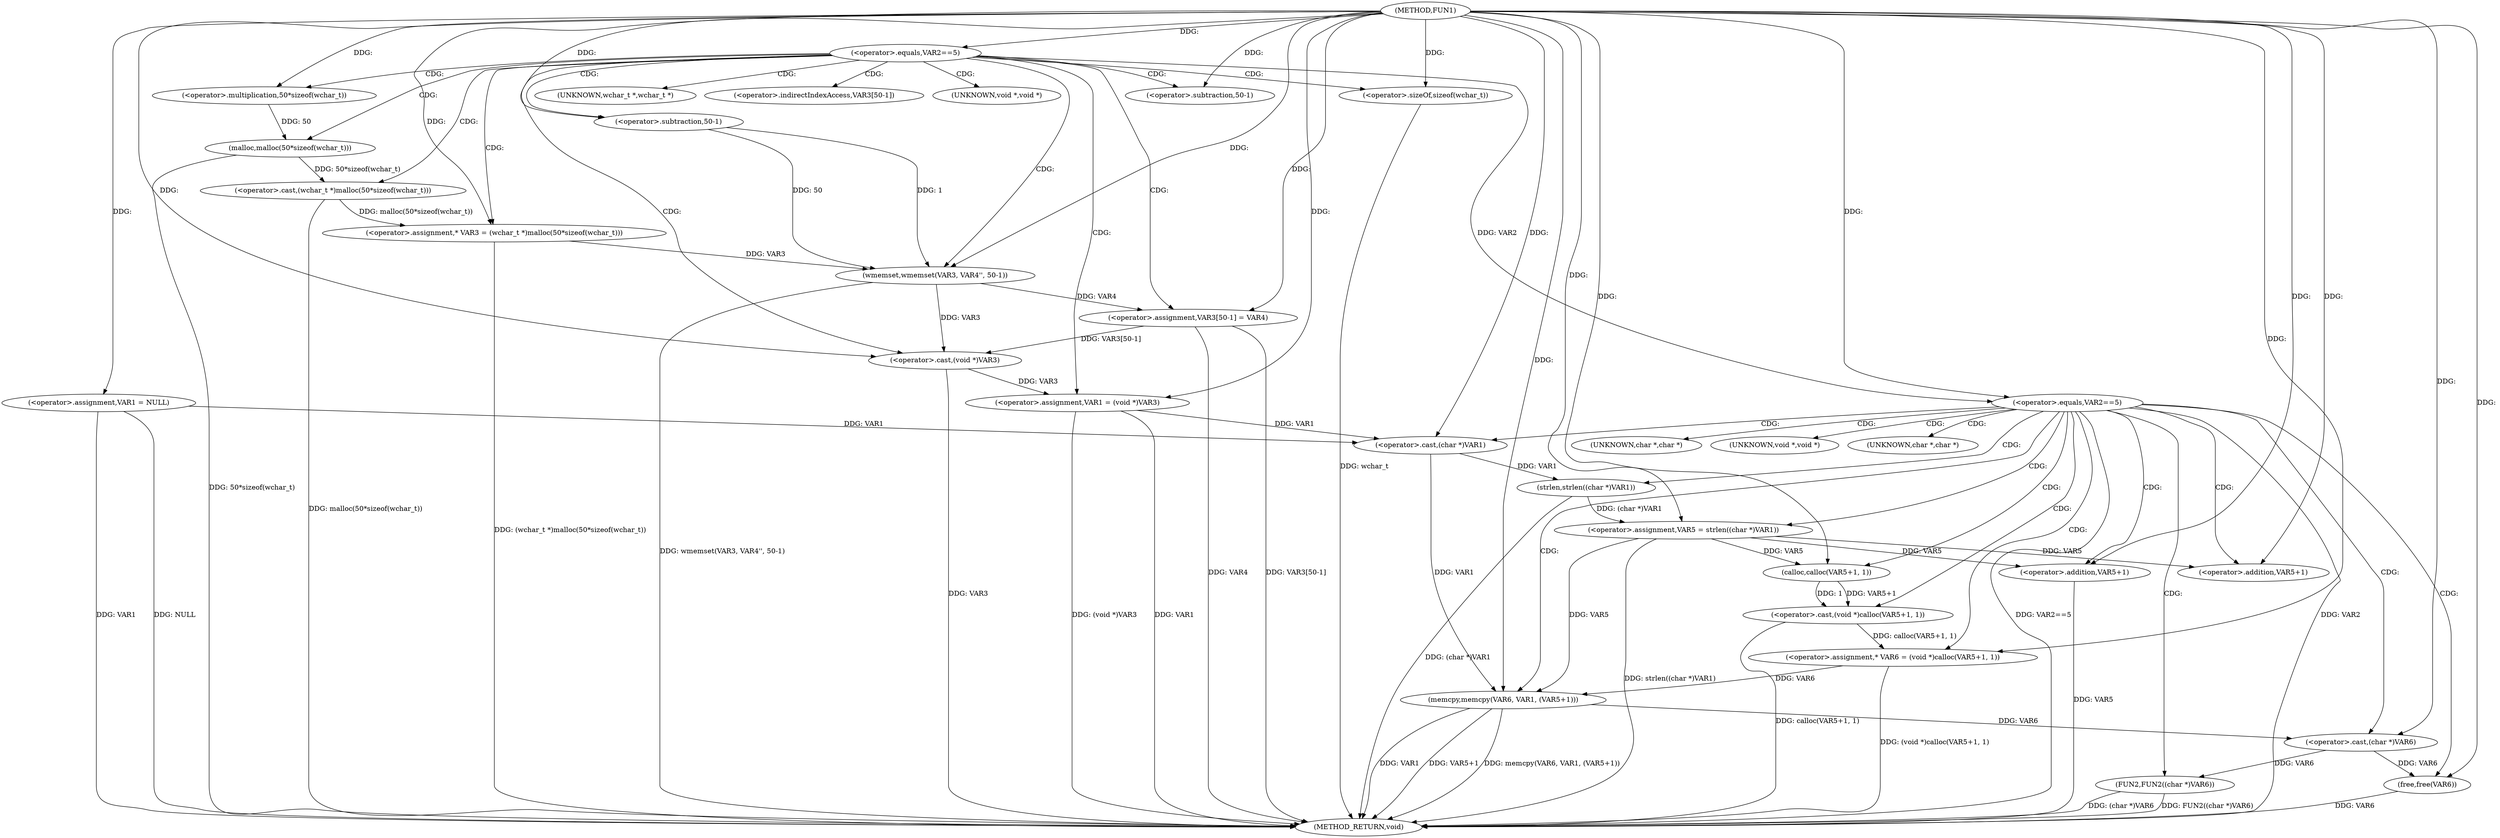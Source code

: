 digraph FUN1 {  
"1000100" [label = "(METHOD,FUN1)" ]
"1000175" [label = "(METHOD_RETURN,void)" ]
"1000103" [label = "(<operator>.assignment,VAR1 = NULL)" ]
"1000107" [label = "(<operator>.equals,VAR2==5)" ]
"1000113" [label = "(<operator>.assignment,* VAR3 = (wchar_t *)malloc(50*sizeof(wchar_t)))" ]
"1000115" [label = "(<operator>.cast,(wchar_t *)malloc(50*sizeof(wchar_t)))" ]
"1000117" [label = "(malloc,malloc(50*sizeof(wchar_t)))" ]
"1000118" [label = "(<operator>.multiplication,50*sizeof(wchar_t))" ]
"1000120" [label = "(<operator>.sizeOf,sizeof(wchar_t))" ]
"1000122" [label = "(wmemset,wmemset(VAR3, VAR4'', 50-1))" ]
"1000125" [label = "(<operator>.subtraction,50-1)" ]
"1000128" [label = "(<operator>.assignment,VAR3[50-1] = VAR4)" ]
"1000131" [label = "(<operator>.subtraction,50-1)" ]
"1000135" [label = "(<operator>.assignment,VAR1 = (void *)VAR3)" ]
"1000137" [label = "(<operator>.cast,(void *)VAR3)" ]
"1000141" [label = "(<operator>.equals,VAR2==5)" ]
"1000147" [label = "(<operator>.assignment,VAR5 = strlen((char *)VAR1))" ]
"1000149" [label = "(strlen,strlen((char *)VAR1))" ]
"1000150" [label = "(<operator>.cast,(char *)VAR1)" ]
"1000154" [label = "(<operator>.assignment,* VAR6 = (void *)calloc(VAR5+1, 1))" ]
"1000156" [label = "(<operator>.cast,(void *)calloc(VAR5+1, 1))" ]
"1000158" [label = "(calloc,calloc(VAR5+1, 1))" ]
"1000159" [label = "(<operator>.addition,VAR5+1)" ]
"1000163" [label = "(memcpy,memcpy(VAR6, VAR1, (VAR5+1)))" ]
"1000166" [label = "(<operator>.addition,VAR5+1)" ]
"1000169" [label = "(FUN2,FUN2((char *)VAR6))" ]
"1000170" [label = "(<operator>.cast,(char *)VAR6)" ]
"1000173" [label = "(free,free(VAR6))" ]
"1000116" [label = "(UNKNOWN,wchar_t *,wchar_t *)" ]
"1000129" [label = "(<operator>.indirectIndexAccess,VAR3[50-1])" ]
"1000138" [label = "(UNKNOWN,void *,void *)" ]
"1000151" [label = "(UNKNOWN,char *,char *)" ]
"1000157" [label = "(UNKNOWN,void *,void *)" ]
"1000171" [label = "(UNKNOWN,char *,char *)" ]
  "1000115" -> "1000175"  [ label = "DDG: malloc(50*sizeof(wchar_t))"] 
  "1000141" -> "1000175"  [ label = "DDG: VAR2"] 
  "1000169" -> "1000175"  [ label = "DDG: FUN2((char *)VAR6)"] 
  "1000103" -> "1000175"  [ label = "DDG: VAR1"] 
  "1000103" -> "1000175"  [ label = "DDG: NULL"] 
  "1000163" -> "1000175"  [ label = "DDG: VAR5+1"] 
  "1000147" -> "1000175"  [ label = "DDG: strlen((char *)VAR1)"] 
  "1000117" -> "1000175"  [ label = "DDG: 50*sizeof(wchar_t)"] 
  "1000163" -> "1000175"  [ label = "DDG: memcpy(VAR6, VAR1, (VAR5+1))"] 
  "1000141" -> "1000175"  [ label = "DDG: VAR2==5"] 
  "1000137" -> "1000175"  [ label = "DDG: VAR3"] 
  "1000128" -> "1000175"  [ label = "DDG: VAR3[50-1]"] 
  "1000166" -> "1000175"  [ label = "DDG: VAR5"] 
  "1000128" -> "1000175"  [ label = "DDG: VAR4"] 
  "1000156" -> "1000175"  [ label = "DDG: calloc(VAR5+1, 1)"] 
  "1000113" -> "1000175"  [ label = "DDG: (wchar_t *)malloc(50*sizeof(wchar_t))"] 
  "1000120" -> "1000175"  [ label = "DDG: wchar_t"] 
  "1000135" -> "1000175"  [ label = "DDG: VAR1"] 
  "1000122" -> "1000175"  [ label = "DDG: wmemset(VAR3, VAR4'', 50-1)"] 
  "1000169" -> "1000175"  [ label = "DDG: (char *)VAR6"] 
  "1000149" -> "1000175"  [ label = "DDG: (char *)VAR1"] 
  "1000154" -> "1000175"  [ label = "DDG: (void *)calloc(VAR5+1, 1)"] 
  "1000173" -> "1000175"  [ label = "DDG: VAR6"] 
  "1000135" -> "1000175"  [ label = "DDG: (void *)VAR3"] 
  "1000163" -> "1000175"  [ label = "DDG: VAR1"] 
  "1000100" -> "1000103"  [ label = "DDG: "] 
  "1000100" -> "1000107"  [ label = "DDG: "] 
  "1000115" -> "1000113"  [ label = "DDG: malloc(50*sizeof(wchar_t))"] 
  "1000100" -> "1000113"  [ label = "DDG: "] 
  "1000117" -> "1000115"  [ label = "DDG: 50*sizeof(wchar_t)"] 
  "1000118" -> "1000117"  [ label = "DDG: 50"] 
  "1000100" -> "1000118"  [ label = "DDG: "] 
  "1000100" -> "1000120"  [ label = "DDG: "] 
  "1000113" -> "1000122"  [ label = "DDG: VAR3"] 
  "1000100" -> "1000122"  [ label = "DDG: "] 
  "1000125" -> "1000122"  [ label = "DDG: 50"] 
  "1000125" -> "1000122"  [ label = "DDG: 1"] 
  "1000100" -> "1000125"  [ label = "DDG: "] 
  "1000122" -> "1000128"  [ label = "DDG: VAR4"] 
  "1000100" -> "1000128"  [ label = "DDG: "] 
  "1000100" -> "1000131"  [ label = "DDG: "] 
  "1000137" -> "1000135"  [ label = "DDG: VAR3"] 
  "1000100" -> "1000135"  [ label = "DDG: "] 
  "1000122" -> "1000137"  [ label = "DDG: VAR3"] 
  "1000128" -> "1000137"  [ label = "DDG: VAR3[50-1]"] 
  "1000100" -> "1000137"  [ label = "DDG: "] 
  "1000107" -> "1000141"  [ label = "DDG: VAR2"] 
  "1000100" -> "1000141"  [ label = "DDG: "] 
  "1000149" -> "1000147"  [ label = "DDG: (char *)VAR1"] 
  "1000100" -> "1000147"  [ label = "DDG: "] 
  "1000150" -> "1000149"  [ label = "DDG: VAR1"] 
  "1000103" -> "1000150"  [ label = "DDG: VAR1"] 
  "1000135" -> "1000150"  [ label = "DDG: VAR1"] 
  "1000100" -> "1000150"  [ label = "DDG: "] 
  "1000156" -> "1000154"  [ label = "DDG: calloc(VAR5+1, 1)"] 
  "1000100" -> "1000154"  [ label = "DDG: "] 
  "1000158" -> "1000156"  [ label = "DDG: VAR5+1"] 
  "1000158" -> "1000156"  [ label = "DDG: 1"] 
  "1000147" -> "1000158"  [ label = "DDG: VAR5"] 
  "1000100" -> "1000158"  [ label = "DDG: "] 
  "1000147" -> "1000159"  [ label = "DDG: VAR5"] 
  "1000100" -> "1000159"  [ label = "DDG: "] 
  "1000154" -> "1000163"  [ label = "DDG: VAR6"] 
  "1000100" -> "1000163"  [ label = "DDG: "] 
  "1000150" -> "1000163"  [ label = "DDG: VAR1"] 
  "1000147" -> "1000163"  [ label = "DDG: VAR5"] 
  "1000100" -> "1000166"  [ label = "DDG: "] 
  "1000147" -> "1000166"  [ label = "DDG: VAR5"] 
  "1000170" -> "1000169"  [ label = "DDG: VAR6"] 
  "1000163" -> "1000170"  [ label = "DDG: VAR6"] 
  "1000100" -> "1000170"  [ label = "DDG: "] 
  "1000170" -> "1000173"  [ label = "DDG: VAR6"] 
  "1000100" -> "1000173"  [ label = "DDG: "] 
  "1000107" -> "1000125"  [ label = "CDG: "] 
  "1000107" -> "1000117"  [ label = "CDG: "] 
  "1000107" -> "1000128"  [ label = "CDG: "] 
  "1000107" -> "1000135"  [ label = "CDG: "] 
  "1000107" -> "1000118"  [ label = "CDG: "] 
  "1000107" -> "1000122"  [ label = "CDG: "] 
  "1000107" -> "1000116"  [ label = "CDG: "] 
  "1000107" -> "1000131"  [ label = "CDG: "] 
  "1000107" -> "1000120"  [ label = "CDG: "] 
  "1000107" -> "1000113"  [ label = "CDG: "] 
  "1000107" -> "1000137"  [ label = "CDG: "] 
  "1000107" -> "1000129"  [ label = "CDG: "] 
  "1000107" -> "1000115"  [ label = "CDG: "] 
  "1000107" -> "1000138"  [ label = "CDG: "] 
  "1000141" -> "1000156"  [ label = "CDG: "] 
  "1000141" -> "1000150"  [ label = "CDG: "] 
  "1000141" -> "1000166"  [ label = "CDG: "] 
  "1000141" -> "1000157"  [ label = "CDG: "] 
  "1000141" -> "1000149"  [ label = "CDG: "] 
  "1000141" -> "1000169"  [ label = "CDG: "] 
  "1000141" -> "1000163"  [ label = "CDG: "] 
  "1000141" -> "1000159"  [ label = "CDG: "] 
  "1000141" -> "1000173"  [ label = "CDG: "] 
  "1000141" -> "1000158"  [ label = "CDG: "] 
  "1000141" -> "1000154"  [ label = "CDG: "] 
  "1000141" -> "1000147"  [ label = "CDG: "] 
  "1000141" -> "1000151"  [ label = "CDG: "] 
  "1000141" -> "1000170"  [ label = "CDG: "] 
  "1000141" -> "1000171"  [ label = "CDG: "] 
}
